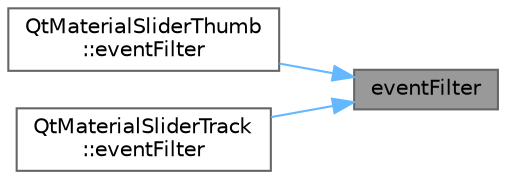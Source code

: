 digraph "eventFilter"
{
 // LATEX_PDF_SIZE
  bgcolor="transparent";
  edge [fontname=Helvetica,fontsize=10,labelfontname=Helvetica,labelfontsize=10];
  node [fontname=Helvetica,fontsize=10,shape=box,height=0.2,width=0.4];
  rankdir="RL";
  Node1 [id="Node000001",label="eventFilter",height=0.2,width=0.4,color="gray40", fillcolor="grey60", style="filled", fontcolor="black",tooltip="重写事件过滤器，同步父窗口几何变化"];
  Node1 -> Node2 [id="edge1_Node000001_Node000002",dir="back",color="steelblue1",style="solid",tooltip=" "];
  Node2 [id="Node000002",label="QtMaterialSliderThumb\l::eventFilter",height=0.2,width=0.4,color="grey40", fillcolor="white", style="filled",URL="$class_qt_material_slider_thumb.html#a8f24836675433488e3b136ac59e200c5",tooltip="事件过滤"];
  Node1 -> Node3 [id="edge2_Node000001_Node000003",dir="back",color="steelblue1",style="solid",tooltip=" "];
  Node3 [id="Node000003",label="QtMaterialSliderTrack\l::eventFilter",height=0.2,width=0.4,color="grey40", fillcolor="white", style="filled",URL="$class_qt_material_slider_track.html#a8f24836675433488e3b136ac59e200c5",tooltip="事件过滤"];
}
